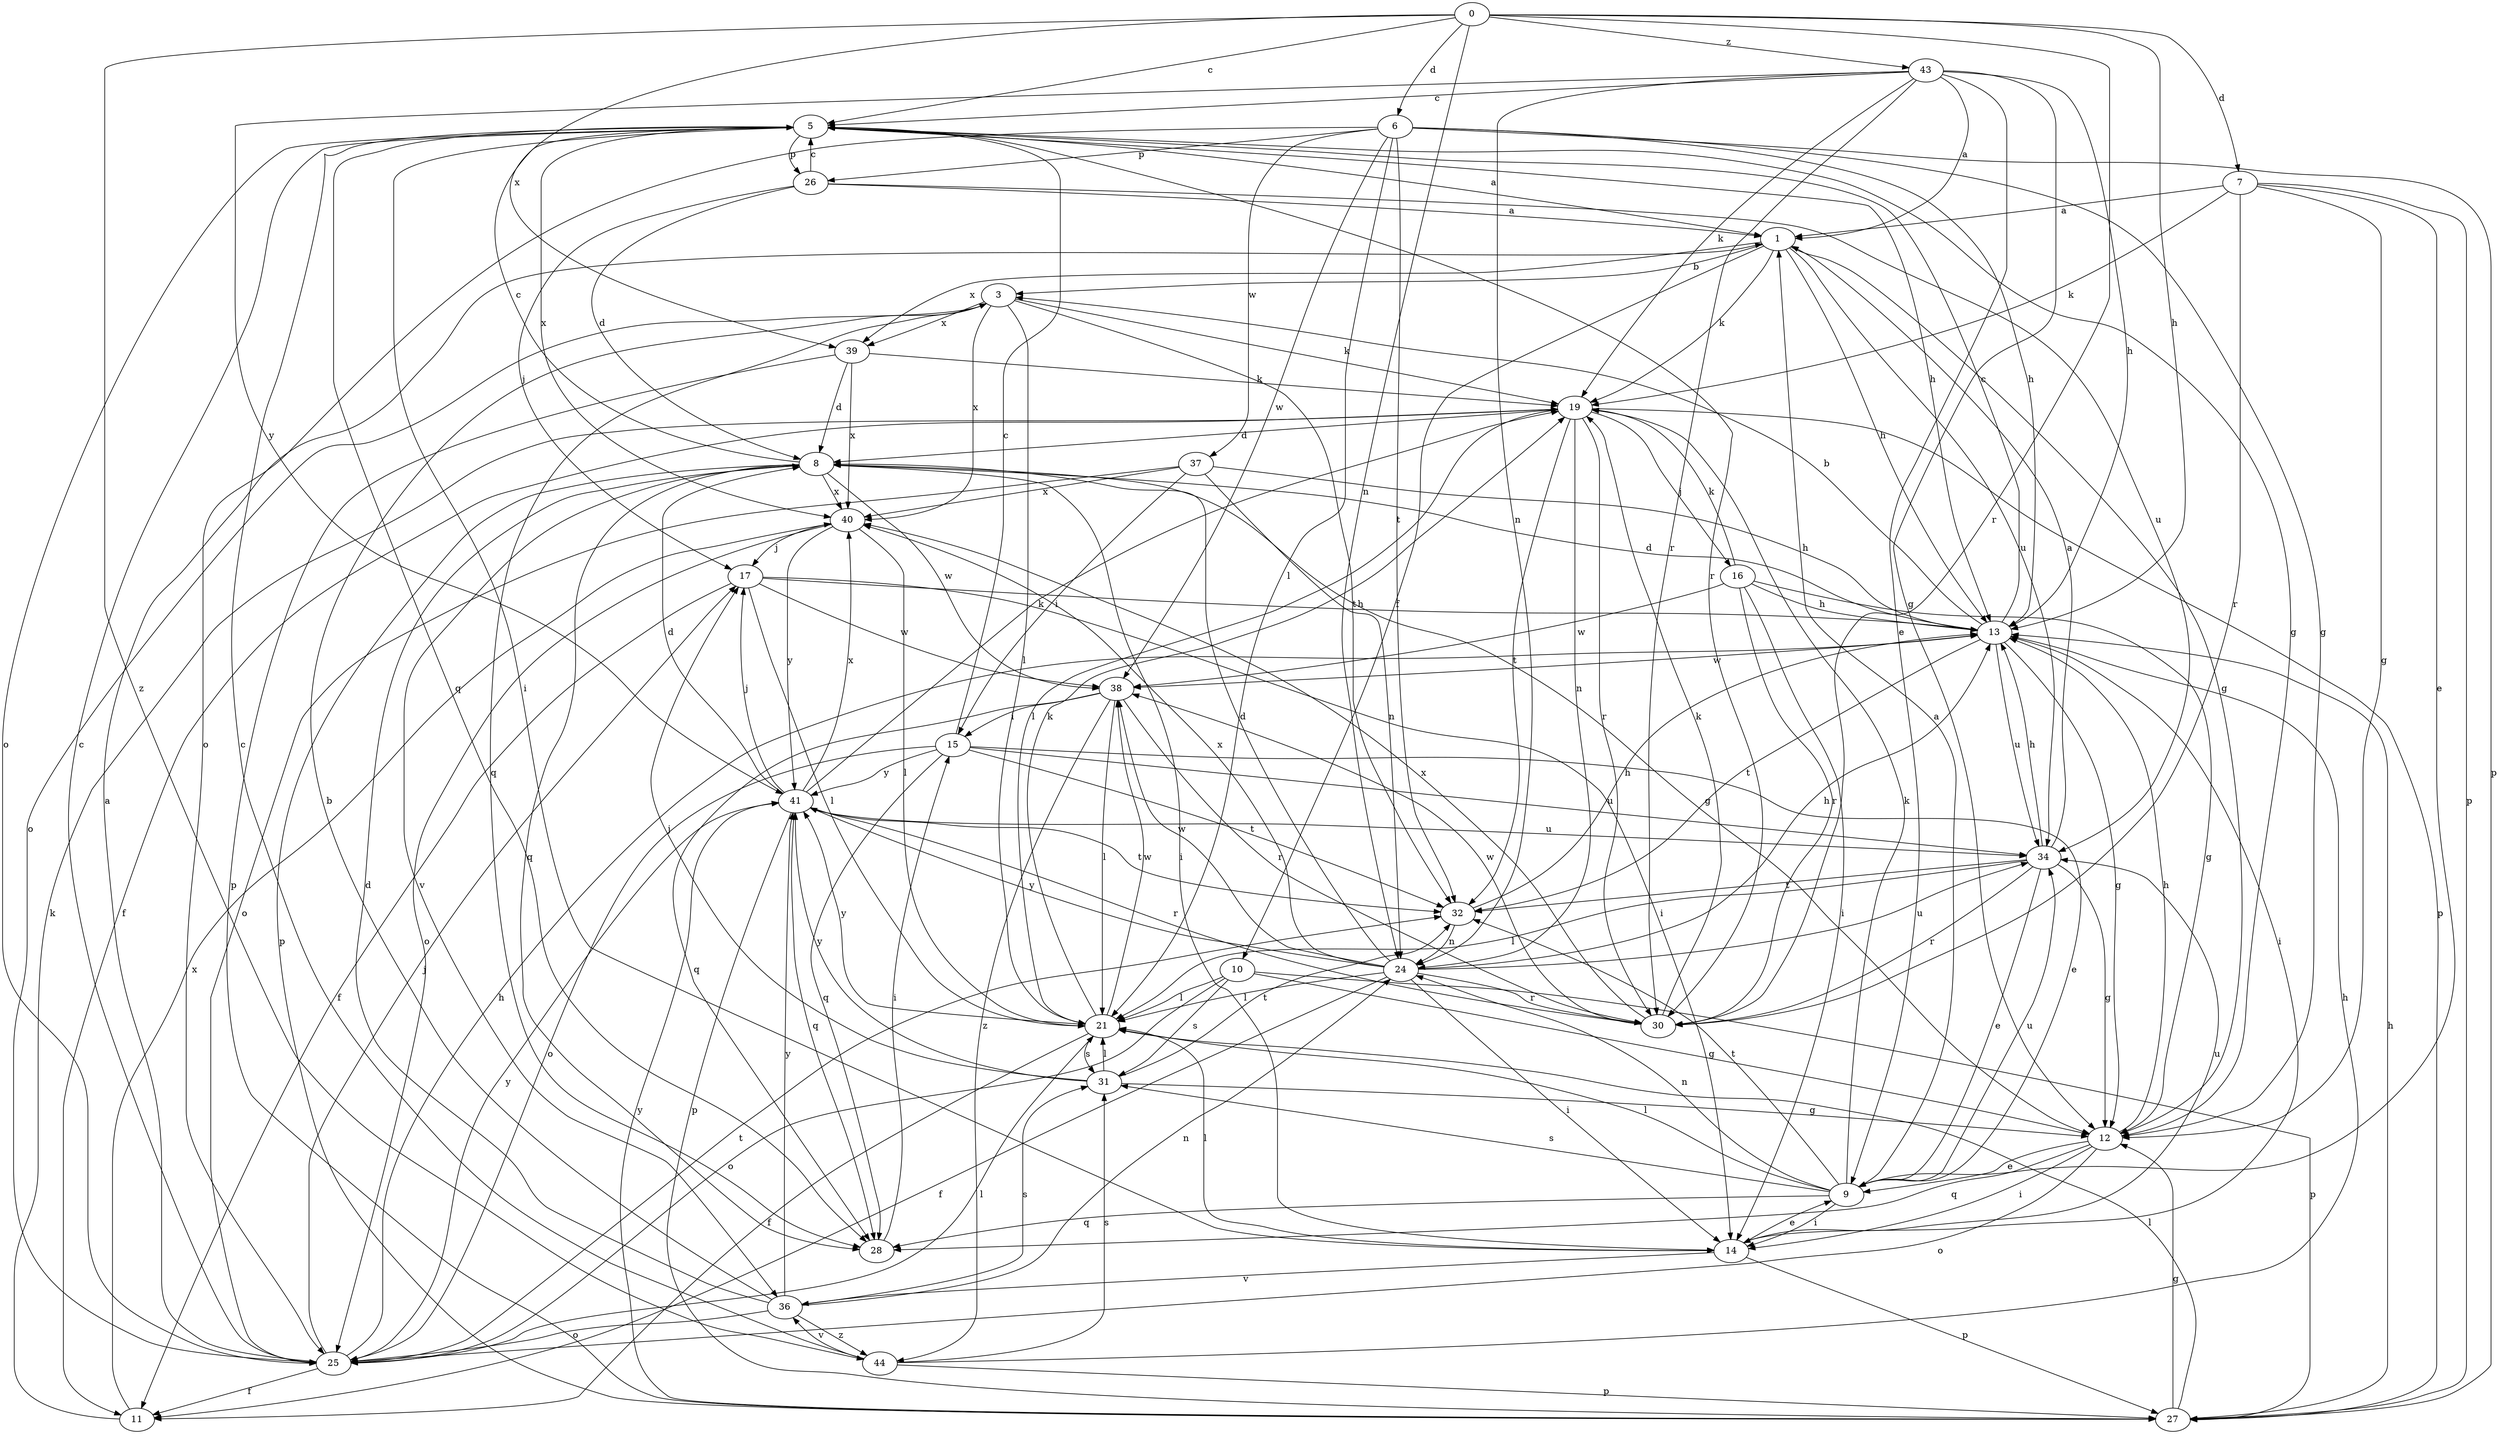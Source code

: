 strict digraph  {
0;
1;
3;
5;
6;
7;
8;
9;
10;
11;
12;
13;
14;
15;
16;
17;
19;
21;
24;
25;
26;
27;
28;
30;
31;
32;
34;
36;
37;
38;
39;
40;
41;
43;
44;
0 -> 5  [label=c];
0 -> 6  [label=d];
0 -> 7  [label=d];
0 -> 13  [label=h];
0 -> 24  [label=n];
0 -> 30  [label=r];
0 -> 39  [label=x];
0 -> 43  [label=z];
0 -> 44  [label=z];
1 -> 3  [label=b];
1 -> 10  [label=f];
1 -> 12  [label=g];
1 -> 13  [label=h];
1 -> 19  [label=k];
1 -> 34  [label=u];
1 -> 39  [label=x];
3 -> 19  [label=k];
3 -> 21  [label=l];
3 -> 25  [label=o];
3 -> 28  [label=q];
3 -> 32  [label=t];
3 -> 39  [label=x];
3 -> 40  [label=x];
5 -> 1  [label=a];
5 -> 12  [label=g];
5 -> 13  [label=h];
5 -> 14  [label=i];
5 -> 25  [label=o];
5 -> 26  [label=p];
5 -> 28  [label=q];
5 -> 30  [label=r];
5 -> 40  [label=x];
6 -> 12  [label=g];
6 -> 13  [label=h];
6 -> 21  [label=l];
6 -> 25  [label=o];
6 -> 26  [label=p];
6 -> 27  [label=p];
6 -> 32  [label=t];
6 -> 37  [label=w];
6 -> 38  [label=w];
7 -> 1  [label=a];
7 -> 9  [label=e];
7 -> 12  [label=g];
7 -> 19  [label=k];
7 -> 27  [label=p];
7 -> 30  [label=r];
8 -> 5  [label=c];
8 -> 12  [label=g];
8 -> 14  [label=i];
8 -> 27  [label=p];
8 -> 28  [label=q];
8 -> 36  [label=v];
8 -> 38  [label=w];
8 -> 40  [label=x];
9 -> 1  [label=a];
9 -> 14  [label=i];
9 -> 19  [label=k];
9 -> 21  [label=l];
9 -> 24  [label=n];
9 -> 28  [label=q];
9 -> 31  [label=s];
9 -> 32  [label=t];
9 -> 34  [label=u];
10 -> 12  [label=g];
10 -> 21  [label=l];
10 -> 25  [label=o];
10 -> 27  [label=p];
10 -> 31  [label=s];
11 -> 19  [label=k];
11 -> 40  [label=x];
12 -> 9  [label=e];
12 -> 13  [label=h];
12 -> 14  [label=i];
12 -> 25  [label=o];
12 -> 28  [label=q];
13 -> 3  [label=b];
13 -> 5  [label=c];
13 -> 8  [label=d];
13 -> 12  [label=g];
13 -> 14  [label=i];
13 -> 32  [label=t];
13 -> 34  [label=u];
13 -> 38  [label=w];
14 -> 9  [label=e];
14 -> 21  [label=l];
14 -> 27  [label=p];
14 -> 34  [label=u];
14 -> 36  [label=v];
15 -> 5  [label=c];
15 -> 9  [label=e];
15 -> 25  [label=o];
15 -> 28  [label=q];
15 -> 32  [label=t];
15 -> 34  [label=u];
15 -> 41  [label=y];
16 -> 12  [label=g];
16 -> 13  [label=h];
16 -> 14  [label=i];
16 -> 19  [label=k];
16 -> 30  [label=r];
16 -> 38  [label=w];
17 -> 11  [label=f];
17 -> 13  [label=h];
17 -> 14  [label=i];
17 -> 21  [label=l];
17 -> 38  [label=w];
19 -> 8  [label=d];
19 -> 11  [label=f];
19 -> 16  [label=j];
19 -> 21  [label=l];
19 -> 24  [label=n];
19 -> 27  [label=p];
19 -> 30  [label=r];
19 -> 32  [label=t];
21 -> 11  [label=f];
21 -> 19  [label=k];
21 -> 31  [label=s];
21 -> 38  [label=w];
21 -> 41  [label=y];
24 -> 8  [label=d];
24 -> 11  [label=f];
24 -> 13  [label=h];
24 -> 14  [label=i];
24 -> 21  [label=l];
24 -> 30  [label=r];
24 -> 34  [label=u];
24 -> 38  [label=w];
24 -> 40  [label=x];
24 -> 41  [label=y];
25 -> 1  [label=a];
25 -> 5  [label=c];
25 -> 11  [label=f];
25 -> 13  [label=h];
25 -> 17  [label=j];
25 -> 21  [label=l];
25 -> 32  [label=t];
25 -> 41  [label=y];
26 -> 1  [label=a];
26 -> 5  [label=c];
26 -> 8  [label=d];
26 -> 17  [label=j];
26 -> 34  [label=u];
27 -> 12  [label=g];
27 -> 13  [label=h];
27 -> 21  [label=l];
27 -> 41  [label=y];
28 -> 15  [label=i];
30 -> 19  [label=k];
30 -> 38  [label=w];
30 -> 40  [label=x];
31 -> 12  [label=g];
31 -> 17  [label=j];
31 -> 21  [label=l];
31 -> 32  [label=t];
31 -> 41  [label=y];
32 -> 13  [label=h];
32 -> 24  [label=n];
34 -> 1  [label=a];
34 -> 9  [label=e];
34 -> 12  [label=g];
34 -> 13  [label=h];
34 -> 21  [label=l];
34 -> 30  [label=r];
34 -> 32  [label=t];
36 -> 3  [label=b];
36 -> 8  [label=d];
36 -> 24  [label=n];
36 -> 25  [label=o];
36 -> 31  [label=s];
36 -> 41  [label=y];
36 -> 44  [label=z];
37 -> 13  [label=h];
37 -> 15  [label=i];
37 -> 24  [label=n];
37 -> 25  [label=o];
37 -> 40  [label=x];
38 -> 15  [label=i];
38 -> 21  [label=l];
38 -> 28  [label=q];
38 -> 30  [label=r];
38 -> 44  [label=z];
39 -> 8  [label=d];
39 -> 19  [label=k];
39 -> 27  [label=p];
39 -> 40  [label=x];
40 -> 17  [label=j];
40 -> 21  [label=l];
40 -> 25  [label=o];
40 -> 41  [label=y];
41 -> 8  [label=d];
41 -> 17  [label=j];
41 -> 19  [label=k];
41 -> 27  [label=p];
41 -> 28  [label=q];
41 -> 30  [label=r];
41 -> 32  [label=t];
41 -> 34  [label=u];
41 -> 40  [label=x];
43 -> 1  [label=a];
43 -> 5  [label=c];
43 -> 9  [label=e];
43 -> 12  [label=g];
43 -> 13  [label=h];
43 -> 19  [label=k];
43 -> 24  [label=n];
43 -> 30  [label=r];
43 -> 41  [label=y];
44 -> 5  [label=c];
44 -> 13  [label=h];
44 -> 27  [label=p];
44 -> 31  [label=s];
44 -> 36  [label=v];
}
